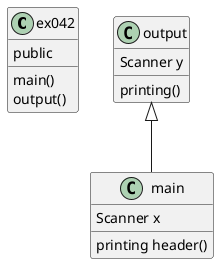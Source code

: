 @startuml
'https://plantuml.com/class-diagram

class ex042
{
    public
    main()
    output()
}

'classes below this line are methods/functions in the class above
class main
{
    Scanner x
    printing header()
}
class output
{
    Scanner y
    printing()
}


output <|-- main


@enduml